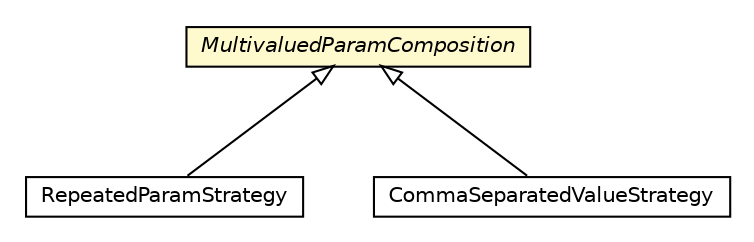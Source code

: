 #!/usr/local/bin/dot
#
# Class diagram 
# Generated by UMLGraph version R5_6-24-gf6e263 (http://www.umlgraph.org/)
#

digraph G {
	edge [fontname="Helvetica",fontsize=10,labelfontname="Helvetica",labelfontsize=10];
	node [fontname="Helvetica",fontsize=10,shape=plaintext];
	nodesep=0.25;
	ranksep=0.5;
	// io.reinert.requestor.core.uri.MultivaluedParamComposition
	c26555 [label=<<table title="io.reinert.requestor.core.uri.MultivaluedParamComposition" border="0" cellborder="1" cellspacing="0" cellpadding="2" port="p" bgcolor="lemonChiffon" href="./MultivaluedParamComposition.html">
		<tr><td><table border="0" cellspacing="0" cellpadding="1">
<tr><td align="center" balign="center"><font face="Helvetica-Oblique"> MultivaluedParamComposition </font></td></tr>
		</table></td></tr>
		</table>>, URL="./MultivaluedParamComposition.html", fontname="Helvetica", fontcolor="black", fontsize=10.0];
	// io.reinert.requestor.core.uri.MultivaluedParamComposition.RepeatedParamStrategy
	c26556 [label=<<table title="io.reinert.requestor.core.uri.MultivaluedParamComposition.RepeatedParamStrategy" border="0" cellborder="1" cellspacing="0" cellpadding="2" port="p" href="./MultivaluedParamComposition.RepeatedParamStrategy.html">
		<tr><td><table border="0" cellspacing="0" cellpadding="1">
<tr><td align="center" balign="center"> RepeatedParamStrategy </td></tr>
		</table></td></tr>
		</table>>, URL="./MultivaluedParamComposition.RepeatedParamStrategy.html", fontname="Helvetica", fontcolor="black", fontsize=10.0];
	// io.reinert.requestor.core.uri.MultivaluedParamComposition.CommaSeparatedValueStrategy
	c26557 [label=<<table title="io.reinert.requestor.core.uri.MultivaluedParamComposition.CommaSeparatedValueStrategy" border="0" cellborder="1" cellspacing="0" cellpadding="2" port="p" href="./MultivaluedParamComposition.CommaSeparatedValueStrategy.html">
		<tr><td><table border="0" cellspacing="0" cellpadding="1">
<tr><td align="center" balign="center"> CommaSeparatedValueStrategy </td></tr>
		</table></td></tr>
		</table>>, URL="./MultivaluedParamComposition.CommaSeparatedValueStrategy.html", fontname="Helvetica", fontcolor="black", fontsize=10.0];
	//io.reinert.requestor.core.uri.MultivaluedParamComposition.RepeatedParamStrategy extends io.reinert.requestor.core.uri.MultivaluedParamComposition
	c26555:p -> c26556:p [dir=back,arrowtail=empty];
	//io.reinert.requestor.core.uri.MultivaluedParamComposition.CommaSeparatedValueStrategy extends io.reinert.requestor.core.uri.MultivaluedParamComposition
	c26555:p -> c26557:p [dir=back,arrowtail=empty];
}

